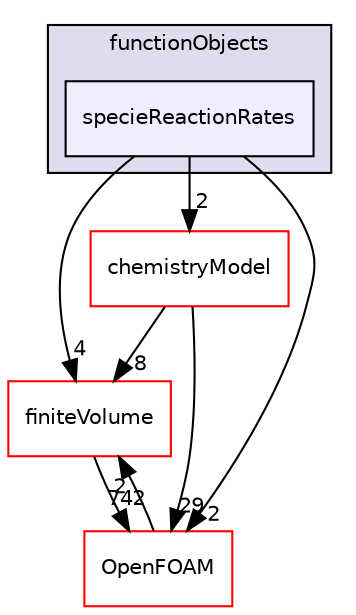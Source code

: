 digraph "src/thermophysicalModels/chemistryModel/functionObjects/specieReactionRates" {
  bgcolor=transparent;
  compound=true
  node [ fontsize="10", fontname="Helvetica"];
  edge [ labelfontsize="10", labelfontname="Helvetica"];
  subgraph clusterdir_2e22ab82575f66235534fc025c0631b8 {
    graph [ bgcolor="#ddddee", pencolor="black", label="functionObjects" fontname="Helvetica", fontsize="10", URL="dir_2e22ab82575f66235534fc025c0631b8.html"]
  dir_187e8e6a9de4aa8435fbb9e7ba2cde5a [shape=box, label="specieReactionRates", style="filled", fillcolor="#eeeeff", pencolor="black", URL="dir_187e8e6a9de4aa8435fbb9e7ba2cde5a.html"];
  }
  dir_9bd15774b555cf7259a6fa18f99fe99b [shape=box label="finiteVolume" color="red" URL="dir_9bd15774b555cf7259a6fa18f99fe99b.html"];
  dir_c571401ccb489c71ff21e08e929f4e25 [shape=box label="chemistryModel" color="red" URL="dir_c571401ccb489c71ff21e08e929f4e25.html"];
  dir_c5473ff19b20e6ec4dfe5c310b3778a8 [shape=box label="OpenFOAM" color="red" URL="dir_c5473ff19b20e6ec4dfe5c310b3778a8.html"];
  dir_9bd15774b555cf7259a6fa18f99fe99b->dir_c5473ff19b20e6ec4dfe5c310b3778a8 [headlabel="742", labeldistance=1.5 headhref="dir_000867_001929.html"];
  dir_187e8e6a9de4aa8435fbb9e7ba2cde5a->dir_9bd15774b555cf7259a6fa18f99fe99b [headlabel="4", labeldistance=1.5 headhref="dir_002791_000867.html"];
  dir_187e8e6a9de4aa8435fbb9e7ba2cde5a->dir_c571401ccb489c71ff21e08e929f4e25 [headlabel="2", labeldistance=1.5 headhref="dir_002791_002764.html"];
  dir_187e8e6a9de4aa8435fbb9e7ba2cde5a->dir_c5473ff19b20e6ec4dfe5c310b3778a8 [headlabel="2", labeldistance=1.5 headhref="dir_002791_001929.html"];
  dir_c571401ccb489c71ff21e08e929f4e25->dir_9bd15774b555cf7259a6fa18f99fe99b [headlabel="8", labeldistance=1.5 headhref="dir_002764_000867.html"];
  dir_c571401ccb489c71ff21e08e929f4e25->dir_c5473ff19b20e6ec4dfe5c310b3778a8 [headlabel="29", labeldistance=1.5 headhref="dir_002764_001929.html"];
  dir_c5473ff19b20e6ec4dfe5c310b3778a8->dir_9bd15774b555cf7259a6fa18f99fe99b [headlabel="2", labeldistance=1.5 headhref="dir_001929_000867.html"];
}
